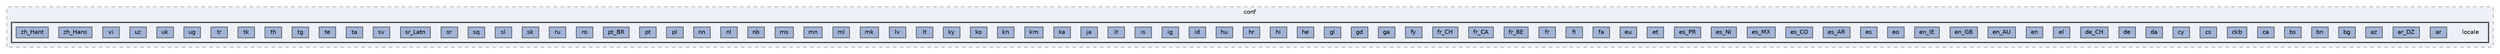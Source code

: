 digraph "C:/Users/LukeMabie/documents/Development/Password_Saver_Using_Django-master/venv/Lib/site-packages/django/conf/locale"
{
 // LATEX_PDF_SIZE
  bgcolor="transparent";
  edge [fontname=Helvetica,fontsize=10,labelfontname=Helvetica,labelfontsize=10];
  node [fontname=Helvetica,fontsize=10,shape=box,height=0.2,width=0.4];
  compound=true
  subgraph clusterdir_235e87a763c4964575124f11f2368f69 {
    graph [ bgcolor="#edf0f7", pencolor="grey50", label="conf", fontname=Helvetica,fontsize=10 style="filled,dashed", URL="dir_235e87a763c4964575124f11f2368f69.html",tooltip=""]
  subgraph clusterdir_6ae4708f427b9ff73e5313b131df1071 {
    graph [ bgcolor="#edf0f7", pencolor="grey25", label="", fontname=Helvetica,fontsize=10 style="filled,bold", URL="dir_6ae4708f427b9ff73e5313b131df1071.html",tooltip=""]
    dir_6ae4708f427b9ff73e5313b131df1071 [shape=plaintext, label="locale"];
  dir_75d1f28b83d8bb80cbb2524256d338bb [label="ar", fillcolor="#a2b4d6", color="grey25", style="filled", URL="dir_75d1f28b83d8bb80cbb2524256d338bb.html",tooltip=""];
  dir_55bbe4fe30ad0744334486b6e5e0cf4a [label="ar_DZ", fillcolor="#a2b4d6", color="grey25", style="filled", URL="dir_55bbe4fe30ad0744334486b6e5e0cf4a.html",tooltip=""];
  dir_60ed6114533186595c4b141d0dfdc69e [label="az", fillcolor="#a2b4d6", color="grey25", style="filled", URL="dir_60ed6114533186595c4b141d0dfdc69e.html",tooltip=""];
  dir_5cb4719fc58e200aa14318108a9e8ecc [label="bg", fillcolor="#a2b4d6", color="grey25", style="filled", URL="dir_5cb4719fc58e200aa14318108a9e8ecc.html",tooltip=""];
  dir_f494493a20ef0214f3d6eeb849f086b4 [label="bn", fillcolor="#a2b4d6", color="grey25", style="filled", URL="dir_f494493a20ef0214f3d6eeb849f086b4.html",tooltip=""];
  dir_0bf10b6fbde6e325319966ea690ff953 [label="bs", fillcolor="#a2b4d6", color="grey25", style="filled", URL="dir_0bf10b6fbde6e325319966ea690ff953.html",tooltip=""];
  dir_3fe471c67e40f19c7474d1287c625fb4 [label="ca", fillcolor="#a2b4d6", color="grey25", style="filled", URL="dir_3fe471c67e40f19c7474d1287c625fb4.html",tooltip=""];
  dir_7593d52ee0b336512f5ead3059dc7dae [label="ckb", fillcolor="#a2b4d6", color="grey25", style="filled", URL="dir_7593d52ee0b336512f5ead3059dc7dae.html",tooltip=""];
  dir_722696f9d207501c621d5f9c632af148 [label="cs", fillcolor="#a2b4d6", color="grey25", style="filled", URL="dir_722696f9d207501c621d5f9c632af148.html",tooltip=""];
  dir_8a67467dc7d66779f36c6441b0f15aee [label="cy", fillcolor="#a2b4d6", color="grey25", style="filled", URL="dir_8a67467dc7d66779f36c6441b0f15aee.html",tooltip=""];
  dir_95ab6c3b7bd96b16c6ddbadea28a4490 [label="da", fillcolor="#a2b4d6", color="grey25", style="filled", URL="dir_95ab6c3b7bd96b16c6ddbadea28a4490.html",tooltip=""];
  dir_9cad9644d96f6c8be236b6278e4a8a1a [label="de", fillcolor="#a2b4d6", color="grey25", style="filled", URL="dir_9cad9644d96f6c8be236b6278e4a8a1a.html",tooltip=""];
  dir_03edf035627530fe075f1e066d0c907c [label="de_CH", fillcolor="#a2b4d6", color="grey25", style="filled", URL="dir_03edf035627530fe075f1e066d0c907c.html",tooltip=""];
  dir_837f5fffa7297ea0f7a8291c6fa4a3b5 [label="el", fillcolor="#a2b4d6", color="grey25", style="filled", URL="dir_837f5fffa7297ea0f7a8291c6fa4a3b5.html",tooltip=""];
  dir_164b5320a6b7ac955988d0c882204ad5 [label="en", fillcolor="#a2b4d6", color="grey25", style="filled", URL="dir_164b5320a6b7ac955988d0c882204ad5.html",tooltip=""];
  dir_4348c4e3c2ccb468236c7e317f73193e [label="en_AU", fillcolor="#a2b4d6", color="grey25", style="filled", URL="dir_4348c4e3c2ccb468236c7e317f73193e.html",tooltip=""];
  dir_e7a6654807b714d4943ddcc6b7563bb6 [label="en_GB", fillcolor="#a2b4d6", color="grey25", style="filled", URL="dir_e7a6654807b714d4943ddcc6b7563bb6.html",tooltip=""];
  dir_60a4f112d38f00deab8cb220d1b6e2ec [label="en_IE", fillcolor="#a2b4d6", color="grey25", style="filled", URL="dir_60a4f112d38f00deab8cb220d1b6e2ec.html",tooltip=""];
  dir_3bf2a2540ea92f2da3d75c99336e57b4 [label="eo", fillcolor="#a2b4d6", color="grey25", style="filled", URL="dir_3bf2a2540ea92f2da3d75c99336e57b4.html",tooltip=""];
  dir_340562828427de821d6dc78170ec0e6b [label="es", fillcolor="#a2b4d6", color="grey25", style="filled", URL="dir_340562828427de821d6dc78170ec0e6b.html",tooltip=""];
  dir_7f8e1f8ce68d011934662652a11ce40c [label="es_AR", fillcolor="#a2b4d6", color="grey25", style="filled", URL="dir_7f8e1f8ce68d011934662652a11ce40c.html",tooltip=""];
  dir_620c64c90b40e418e2e5be011fad739e [label="es_CO", fillcolor="#a2b4d6", color="grey25", style="filled", URL="dir_620c64c90b40e418e2e5be011fad739e.html",tooltip=""];
  dir_455e8cd7208e5ed60b8d9b80450f9fdd [label="es_MX", fillcolor="#a2b4d6", color="grey25", style="filled", URL="dir_455e8cd7208e5ed60b8d9b80450f9fdd.html",tooltip=""];
  dir_e99b3fb5a53d248fcac62a1faedbf1f2 [label="es_NI", fillcolor="#a2b4d6", color="grey25", style="filled", URL="dir_e99b3fb5a53d248fcac62a1faedbf1f2.html",tooltip=""];
  dir_8811d38c364e06039df1f75a8c69d069 [label="es_PR", fillcolor="#a2b4d6", color="grey25", style="filled", URL="dir_8811d38c364e06039df1f75a8c69d069.html",tooltip=""];
  dir_96aef5b4080d9f7138e633305a132f37 [label="et", fillcolor="#a2b4d6", color="grey25", style="filled", URL="dir_96aef5b4080d9f7138e633305a132f37.html",tooltip=""];
  dir_eb97661116acfd53bfaf6b9edfc6e519 [label="eu", fillcolor="#a2b4d6", color="grey25", style="filled", URL="dir_eb97661116acfd53bfaf6b9edfc6e519.html",tooltip=""];
  dir_60e553b49595a8455ac6a3c6a8d8b28c [label="fa", fillcolor="#a2b4d6", color="grey25", style="filled", URL="dir_60e553b49595a8455ac6a3c6a8d8b28c.html",tooltip=""];
  dir_0c80b6835957bb92b3cf1ad9b62295b6 [label="fi", fillcolor="#a2b4d6", color="grey25", style="filled", URL="dir_0c80b6835957bb92b3cf1ad9b62295b6.html",tooltip=""];
  dir_bbe560535c1b4bff6021aa2f66c53f5f [label="fr", fillcolor="#a2b4d6", color="grey25", style="filled", URL="dir_bbe560535c1b4bff6021aa2f66c53f5f.html",tooltip=""];
  dir_05b641e6ab8a730b95c9867f15645cb5 [label="fr_BE", fillcolor="#a2b4d6", color="grey25", style="filled", URL="dir_05b641e6ab8a730b95c9867f15645cb5.html",tooltip=""];
  dir_55b57a08d50d638ea62cab27fc318ba2 [label="fr_CA", fillcolor="#a2b4d6", color="grey25", style="filled", URL="dir_55b57a08d50d638ea62cab27fc318ba2.html",tooltip=""];
  dir_f62f3d33c216552979f2b1d396e12481 [label="fr_CH", fillcolor="#a2b4d6", color="grey25", style="filled", URL="dir_f62f3d33c216552979f2b1d396e12481.html",tooltip=""];
  dir_1faf737efa2630e12611196867ece254 [label="fy", fillcolor="#a2b4d6", color="grey25", style="filled", URL="dir_1faf737efa2630e12611196867ece254.html",tooltip=""];
  dir_119dd6b89c650f17f4cbb6cb6d63290f [label="ga", fillcolor="#a2b4d6", color="grey25", style="filled", URL="dir_119dd6b89c650f17f4cbb6cb6d63290f.html",tooltip=""];
  dir_e6c518ee35160e7471fe1555d0f70e60 [label="gd", fillcolor="#a2b4d6", color="grey25", style="filled", URL="dir_e6c518ee35160e7471fe1555d0f70e60.html",tooltip=""];
  dir_f2d2c59a798eefa28fe30cd22e8dee69 [label="gl", fillcolor="#a2b4d6", color="grey25", style="filled", URL="dir_f2d2c59a798eefa28fe30cd22e8dee69.html",tooltip=""];
  dir_fb797628bb42c50cbd85e679d04ea9f8 [label="he", fillcolor="#a2b4d6", color="grey25", style="filled", URL="dir_fb797628bb42c50cbd85e679d04ea9f8.html",tooltip=""];
  dir_c5339b66b78b10a1d286d3c4d9240177 [label="hi", fillcolor="#a2b4d6", color="grey25", style="filled", URL="dir_c5339b66b78b10a1d286d3c4d9240177.html",tooltip=""];
  dir_f4c0b40a54e4c7d84fa194dd57b3df2b [label="hr", fillcolor="#a2b4d6", color="grey25", style="filled", URL="dir_f4c0b40a54e4c7d84fa194dd57b3df2b.html",tooltip=""];
  dir_66eab8dc65af9fef4cbb0deb811a1eec [label="hu", fillcolor="#a2b4d6", color="grey25", style="filled", URL="dir_66eab8dc65af9fef4cbb0deb811a1eec.html",tooltip=""];
  dir_b9a174df1adc5208433a4422c54b0d86 [label="id", fillcolor="#a2b4d6", color="grey25", style="filled", URL="dir_b9a174df1adc5208433a4422c54b0d86.html",tooltip=""];
  dir_ff45f059e815bc10fbd1ea9063a80815 [label="ig", fillcolor="#a2b4d6", color="grey25", style="filled", URL="dir_ff45f059e815bc10fbd1ea9063a80815.html",tooltip=""];
  dir_9eb6696d85d15373842089472e12e31d [label="is", fillcolor="#a2b4d6", color="grey25", style="filled", URL="dir_9eb6696d85d15373842089472e12e31d.html",tooltip=""];
  dir_0be4500abcea684ab22d7db0f1769393 [label="it", fillcolor="#a2b4d6", color="grey25", style="filled", URL="dir_0be4500abcea684ab22d7db0f1769393.html",tooltip=""];
  dir_2f38eba494bb4e964fb4b8dbf241cc99 [label="ja", fillcolor="#a2b4d6", color="grey25", style="filled", URL="dir_2f38eba494bb4e964fb4b8dbf241cc99.html",tooltip=""];
  dir_541bc92fa54fbbf696bb6cf4eed7c73d [label="ka", fillcolor="#a2b4d6", color="grey25", style="filled", URL="dir_541bc92fa54fbbf696bb6cf4eed7c73d.html",tooltip=""];
  dir_70ddbecc46350c39e96d89bcc850d4ec [label="km", fillcolor="#a2b4d6", color="grey25", style="filled", URL="dir_70ddbecc46350c39e96d89bcc850d4ec.html",tooltip=""];
  dir_05d67d0353c59e10c4923e10c2bf1257 [label="kn", fillcolor="#a2b4d6", color="grey25", style="filled", URL="dir_05d67d0353c59e10c4923e10c2bf1257.html",tooltip=""];
  dir_ed201bd26e620490e6de63c22a34eac7 [label="ko", fillcolor="#a2b4d6", color="grey25", style="filled", URL="dir_ed201bd26e620490e6de63c22a34eac7.html",tooltip=""];
  dir_14d4d56f093143cb349402ffdc3b99e3 [label="ky", fillcolor="#a2b4d6", color="grey25", style="filled", URL="dir_14d4d56f093143cb349402ffdc3b99e3.html",tooltip=""];
  dir_74095b322a95d41707246e804b03bce2 [label="lt", fillcolor="#a2b4d6", color="grey25", style="filled", URL="dir_74095b322a95d41707246e804b03bce2.html",tooltip=""];
  dir_77b3ae745b02d31560b5b3b77aa03fa1 [label="lv", fillcolor="#a2b4d6", color="grey25", style="filled", URL="dir_77b3ae745b02d31560b5b3b77aa03fa1.html",tooltip=""];
  dir_d4f0ac9a196e645560731df030d6512d [label="mk", fillcolor="#a2b4d6", color="grey25", style="filled", URL="dir_d4f0ac9a196e645560731df030d6512d.html",tooltip=""];
  dir_1c8019099cde599f2268b824c30204ab [label="ml", fillcolor="#a2b4d6", color="grey25", style="filled", URL="dir_1c8019099cde599f2268b824c30204ab.html",tooltip=""];
  dir_daf55f67e9a67e1e8e051a6f514ea201 [label="mn", fillcolor="#a2b4d6", color="grey25", style="filled", URL="dir_daf55f67e9a67e1e8e051a6f514ea201.html",tooltip=""];
  dir_d588b70ba2888fd21a699aa64324085f [label="ms", fillcolor="#a2b4d6", color="grey25", style="filled", URL="dir_d588b70ba2888fd21a699aa64324085f.html",tooltip=""];
  dir_85b72ca0a748977bc85e1084ae71e492 [label="nb", fillcolor="#a2b4d6", color="grey25", style="filled", URL="dir_85b72ca0a748977bc85e1084ae71e492.html",tooltip=""];
  dir_b25588728778fc5a3ea37520e35bcace [label="nl", fillcolor="#a2b4d6", color="grey25", style="filled", URL="dir_b25588728778fc5a3ea37520e35bcace.html",tooltip=""];
  dir_2349b9cee59d6e9ad46691d8f851adba [label="nn", fillcolor="#a2b4d6", color="grey25", style="filled", URL="dir_2349b9cee59d6e9ad46691d8f851adba.html",tooltip=""];
  dir_ade722cc0f09df144e5b3c8e385b6220 [label="pl", fillcolor="#a2b4d6", color="grey25", style="filled", URL="dir_ade722cc0f09df144e5b3c8e385b6220.html",tooltip=""];
  dir_88f77ede12e51e30d5d17ebd93e29646 [label="pt", fillcolor="#a2b4d6", color="grey25", style="filled", URL="dir_88f77ede12e51e30d5d17ebd93e29646.html",tooltip=""];
  dir_d1d38944d28f26df733158759406c214 [label="pt_BR", fillcolor="#a2b4d6", color="grey25", style="filled", URL="dir_d1d38944d28f26df733158759406c214.html",tooltip=""];
  dir_8dc3b533b0c6984093372fd17857ee35 [label="ro", fillcolor="#a2b4d6", color="grey25", style="filled", URL="dir_8dc3b533b0c6984093372fd17857ee35.html",tooltip=""];
  dir_9738eb6e38b66bd4c7df277d5726594c [label="ru", fillcolor="#a2b4d6", color="grey25", style="filled", URL="dir_9738eb6e38b66bd4c7df277d5726594c.html",tooltip=""];
  dir_5866f2c154f5a2bd69acc3a10a86cbd1 [label="sk", fillcolor="#a2b4d6", color="grey25", style="filled", URL="dir_5866f2c154f5a2bd69acc3a10a86cbd1.html",tooltip=""];
  dir_211e03ca8baa305dbefe78f3ce9e2c08 [label="sl", fillcolor="#a2b4d6", color="grey25", style="filled", URL="dir_211e03ca8baa305dbefe78f3ce9e2c08.html",tooltip=""];
  dir_311959de141d792778e9ee72daf7e253 [label="sq", fillcolor="#a2b4d6", color="grey25", style="filled", URL="dir_311959de141d792778e9ee72daf7e253.html",tooltip=""];
  dir_4b53ab5c89ad7168f500b19c4eeac711 [label="sr", fillcolor="#a2b4d6", color="grey25", style="filled", URL="dir_4b53ab5c89ad7168f500b19c4eeac711.html",tooltip=""];
  dir_527fca0b789456a1a0b225b4af8e81b7 [label="sr_Latn", fillcolor="#a2b4d6", color="grey25", style="filled", URL="dir_527fca0b789456a1a0b225b4af8e81b7.html",tooltip=""];
  dir_58b362b2082b09259885474d92722881 [label="sv", fillcolor="#a2b4d6", color="grey25", style="filled", URL="dir_58b362b2082b09259885474d92722881.html",tooltip=""];
  dir_2e08d7a4f4a820665f2a985aa337f110 [label="ta", fillcolor="#a2b4d6", color="grey25", style="filled", URL="dir_2e08d7a4f4a820665f2a985aa337f110.html",tooltip=""];
  dir_636f4e8d17adfd0496d65e249e1f9876 [label="te", fillcolor="#a2b4d6", color="grey25", style="filled", URL="dir_636f4e8d17adfd0496d65e249e1f9876.html",tooltip=""];
  dir_ad8b1ce7a3d8127bcf0ddc341daa0c3f [label="tg", fillcolor="#a2b4d6", color="grey25", style="filled", URL="dir_ad8b1ce7a3d8127bcf0ddc341daa0c3f.html",tooltip=""];
  dir_af14df5299d66fcb08cc2e9887a78e6b [label="th", fillcolor="#a2b4d6", color="grey25", style="filled", URL="dir_af14df5299d66fcb08cc2e9887a78e6b.html",tooltip=""];
  dir_bca420fe0ce602b7c867f2642b378903 [label="tk", fillcolor="#a2b4d6", color="grey25", style="filled", URL="dir_bca420fe0ce602b7c867f2642b378903.html",tooltip=""];
  dir_f565aa8832c0ad724c26dad2882cfa94 [label="tr", fillcolor="#a2b4d6", color="grey25", style="filled", URL="dir_f565aa8832c0ad724c26dad2882cfa94.html",tooltip=""];
  dir_2be90e98f42b62b9f96b76cd78d6393b [label="ug", fillcolor="#a2b4d6", color="grey25", style="filled", URL="dir_2be90e98f42b62b9f96b76cd78d6393b.html",tooltip=""];
  dir_a9c01c568d823c022195ae266e443226 [label="uk", fillcolor="#a2b4d6", color="grey25", style="filled", URL="dir_a9c01c568d823c022195ae266e443226.html",tooltip=""];
  dir_8e6951d3d1ced0988ee52c1ef54b616a [label="uz", fillcolor="#a2b4d6", color="grey25", style="filled", URL="dir_8e6951d3d1ced0988ee52c1ef54b616a.html",tooltip=""];
  dir_fce1c10549908311ca43919886ecc78c [label="vi", fillcolor="#a2b4d6", color="grey25", style="filled", URL="dir_fce1c10549908311ca43919886ecc78c.html",tooltip=""];
  dir_407a7f4dd99709ceac41de01fc3c1077 [label="zh_Hans", fillcolor="#a2b4d6", color="grey25", style="filled", URL="dir_407a7f4dd99709ceac41de01fc3c1077.html",tooltip=""];
  dir_45e446422c9c0154fc965345f25e2e6d [label="zh_Hant", fillcolor="#a2b4d6", color="grey25", style="filled", URL="dir_45e446422c9c0154fc965345f25e2e6d.html",tooltip=""];
  }
  }
}
